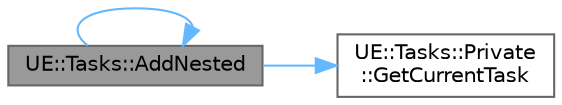 digraph "UE::Tasks::AddNested"
{
 // INTERACTIVE_SVG=YES
 // LATEX_PDF_SIZE
  bgcolor="transparent";
  edge [fontname=Helvetica,fontsize=10,labelfontname=Helvetica,labelfontsize=10];
  node [fontname=Helvetica,fontsize=10,shape=box,height=0.2,width=0.4];
  rankdir="LR";
  Node1 [id="Node000001",label="UE::Tasks::AddNested",height=0.2,width=0.4,color="gray40", fillcolor="grey60", style="filled", fontcolor="black",tooltip=" "];
  Node1 -> Node1 [id="edge1_Node000001_Node000001",color="steelblue1",style="solid",tooltip=" "];
  Node1 -> Node2 [id="edge2_Node000001_Node000002",color="steelblue1",style="solid",tooltip=" "];
  Node2 [id="Node000002",label="UE::Tasks::Private\l::GetCurrentTask",height=0.2,width=0.4,color="grey40", fillcolor="white", style="filled",URL="$d7/ddd/namespaceUE_1_1Tasks_1_1Private.html#a71c8c3d69ffd5576c9f27fefe77f2241",tooltip=" "];
}
